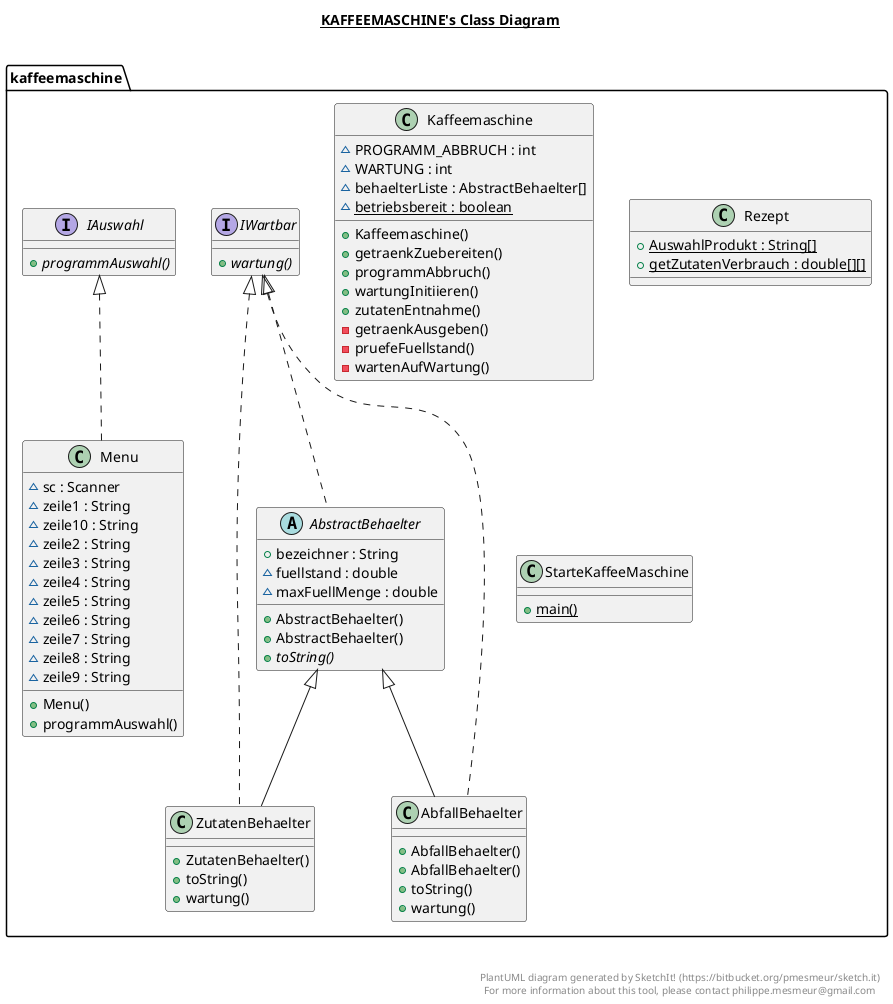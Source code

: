@startuml

title __KAFFEEMASCHINE's Class Diagram__\n

  namespace kaffeemaschine {
    class kaffeemaschine.AbfallBehaelter {
        + AbfallBehaelter()
        + AbfallBehaelter()
        + toString()
        + wartung()
    }
  }
  

  namespace kaffeemaschine {
    abstract class kaffeemaschine.AbstractBehaelter {
        + bezeichner : String
        ~ fuellstand : double
        ~ maxFuellMenge : double
        + AbstractBehaelter()
        + AbstractBehaelter()
        {abstract} + toString()
    }
  }
  

  namespace kaffeemaschine {
    interface kaffeemaschine.IAuswahl {
        {abstract} + programmAuswahl()
    }
  }
  

  namespace kaffeemaschine {
    interface kaffeemaschine.IWartbar {
        {abstract} + wartung()
    }
  }
  

  namespace kaffeemaschine {
    class kaffeemaschine.Kaffeemaschine {
        ~ PROGRAMM_ABBRUCH : int
        ~ WARTUNG : int
        ~ behaelterListe : AbstractBehaelter[]
        {static} ~ betriebsbereit : boolean
        + Kaffeemaschine()
        + getraenkZuebereiten()
        + programmAbbruch()
        + wartungInitiieren()
        + zutatenEntnahme()
        - getraenkAusgeben()
        - pruefeFuellstand()
        - wartenAufWartung()
    }
  }
  

  namespace kaffeemaschine {
    class kaffeemaschine.Menu {
        ~ sc : Scanner
        ~ zeile1 : String
        ~ zeile10 : String
        ~ zeile2 : String
        ~ zeile3 : String
        ~ zeile4 : String
        ~ zeile5 : String
        ~ zeile6 : String
        ~ zeile7 : String
        ~ zeile8 : String
        ~ zeile9 : String
        + Menu()
        + programmAuswahl()
    }
  }
  

  namespace kaffeemaschine {
    class kaffeemaschine.Rezept {
        {static} + AuswahlProdukt : String[]
        {static} + getZutatenVerbrauch : double[][]
    }
  }
  

  namespace kaffeemaschine {
    class kaffeemaschine.StarteKaffeeMaschine {
        {static} + main()
    }
  }
  

  namespace kaffeemaschine {
    class kaffeemaschine.ZutatenBehaelter {
        + ZutatenBehaelter()
        + toString()
        + wartung()
    }
  }
  

  kaffeemaschine.AbfallBehaelter .up.|> kaffeemaschine.IWartbar
  kaffeemaschine.AbfallBehaelter -up-|> kaffeemaschine.AbstractBehaelter
  kaffeemaschine.AbstractBehaelter .up.|> kaffeemaschine.IWartbar
  kaffeemaschine.Menu .up.|> kaffeemaschine.IAuswahl
  kaffeemaschine.ZutatenBehaelter .up.|> kaffeemaschine.IWartbar
  kaffeemaschine.ZutatenBehaelter -up-|> kaffeemaschine.AbstractBehaelter


right footer


PlantUML diagram generated by SketchIt! (https://bitbucket.org/pmesmeur/sketch.it)
For more information about this tool, please contact philippe.mesmeur@gmail.com
endfooter

@enduml
